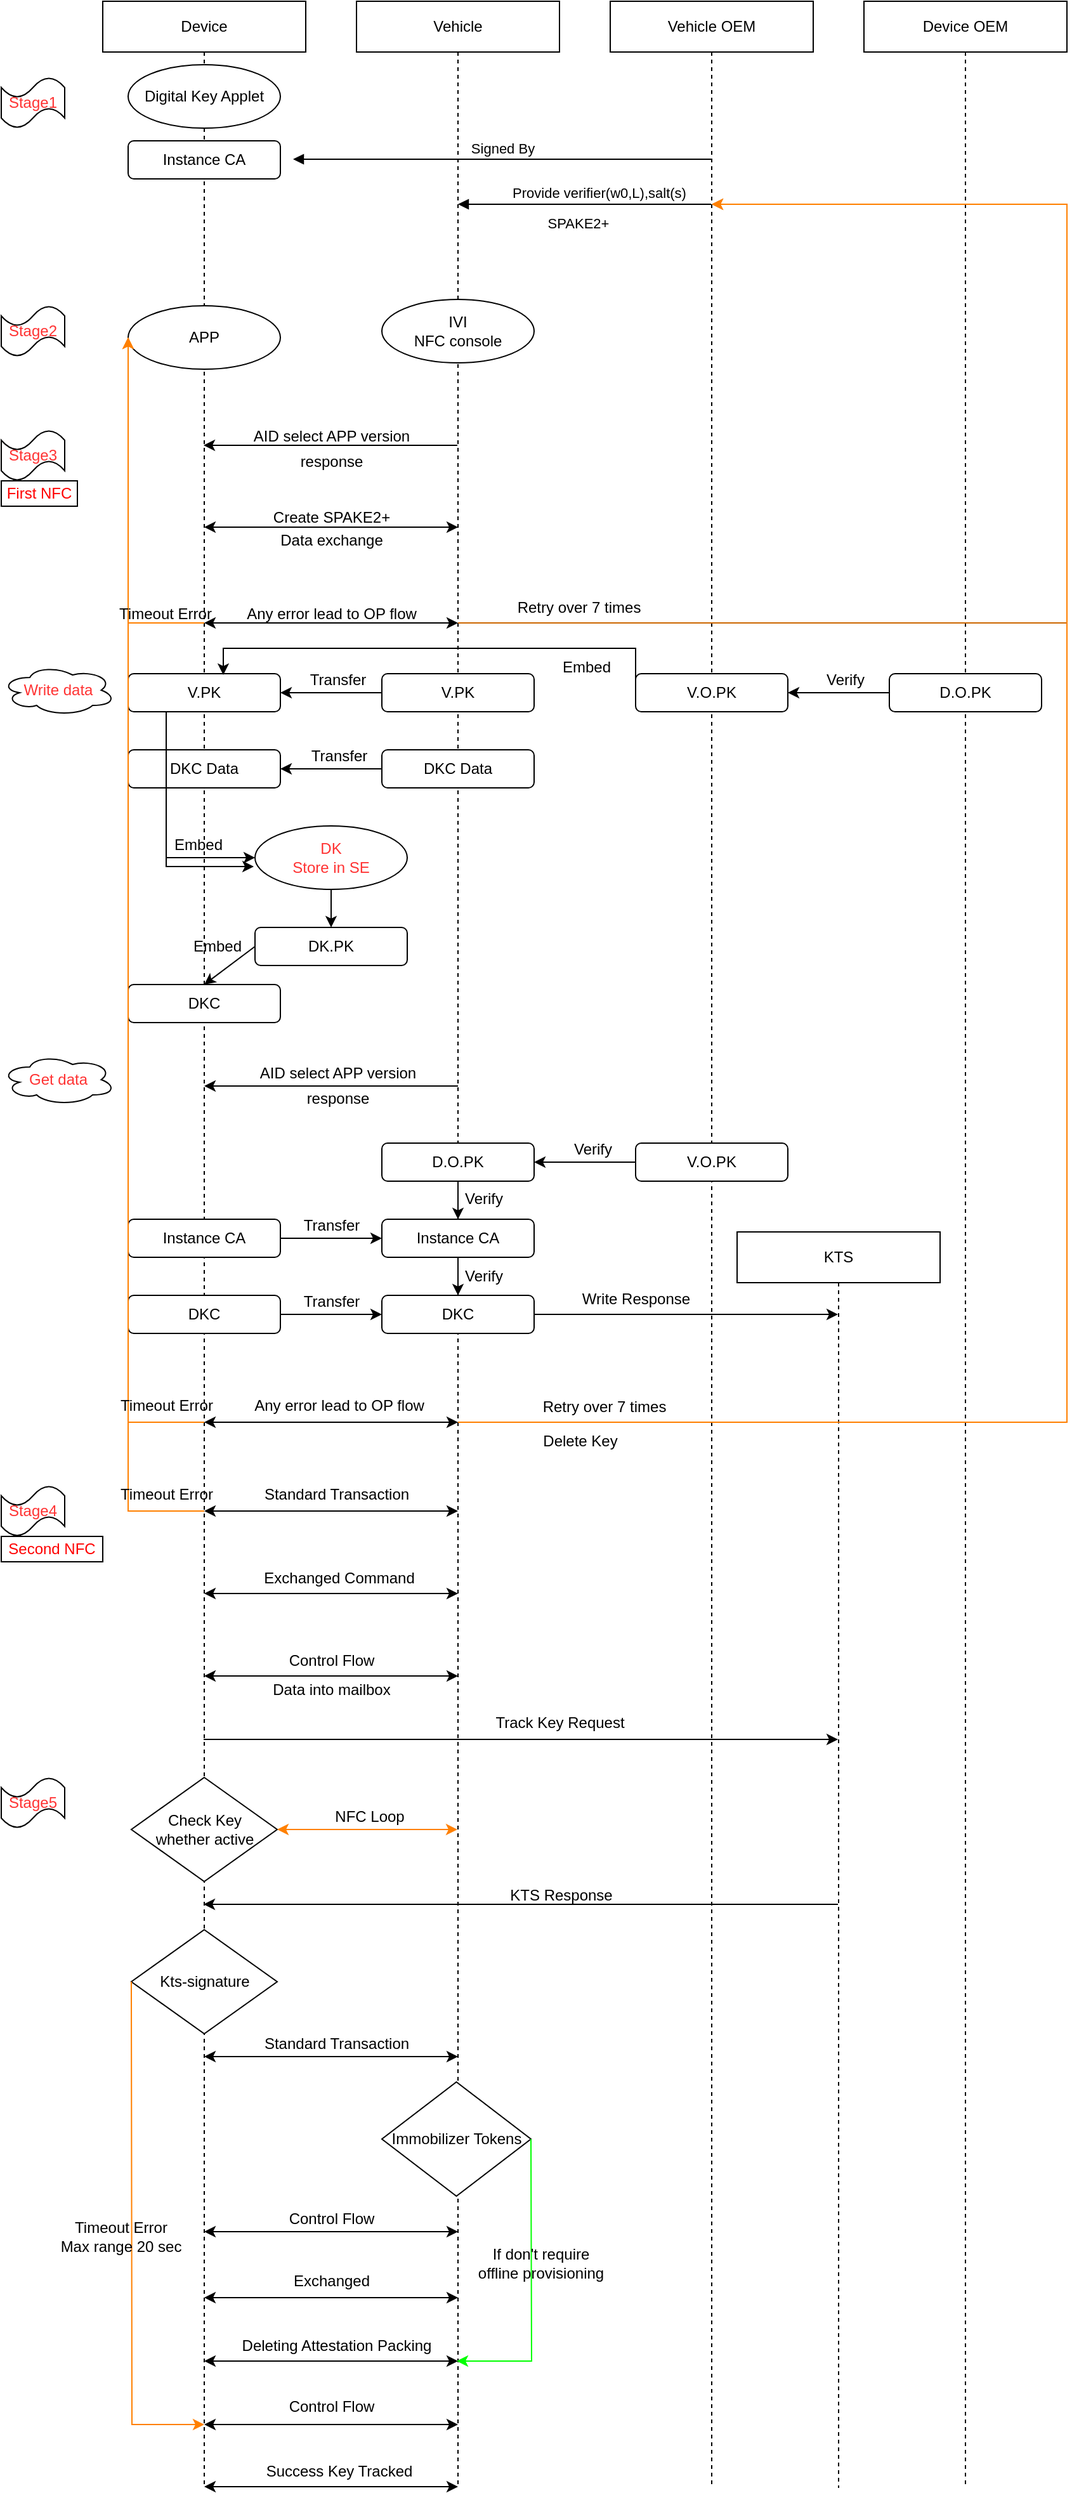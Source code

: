 <mxfile version="26.0.6">
  <diagram name="Page-1" id="2YBvvXClWsGukQMizWep">
    <mxGraphModel dx="1426" dy="903" grid="1" gridSize="10" guides="1" tooltips="1" connect="1" arrows="1" fold="1" page="1" pageScale="1" pageWidth="850" pageHeight="1100" background="#ffffff" math="0" shadow="0">
      <root>
        <mxCell id="0" />
        <mxCell id="1" parent="0" />
        <mxCell id="aM9ryv3xv72pqoxQDRHE-1" value="Device" style="shape=umlLifeline;perimeter=lifelinePerimeter;whiteSpace=wrap;html=1;container=0;dropTarget=0;collapsible=0;recursiveResize=0;outlineConnect=0;portConstraint=eastwest;newEdgeStyle={&quot;edgeStyle&quot;:&quot;elbowEdgeStyle&quot;,&quot;elbow&quot;:&quot;vertical&quot;,&quot;curved&quot;:0,&quot;rounded&quot;:0};" parent="1" vertex="1">
          <mxGeometry x="80" y="40" width="160" height="1960" as="geometry" />
        </mxCell>
        <mxCell id="aM9ryv3xv72pqoxQDRHE-5" value="Vehicle" style="shape=umlLifeline;perimeter=lifelinePerimeter;whiteSpace=wrap;html=1;container=0;dropTarget=0;collapsible=0;recursiveResize=0;outlineConnect=0;portConstraint=eastwest;newEdgeStyle={&quot;edgeStyle&quot;:&quot;elbowEdgeStyle&quot;,&quot;elbow&quot;:&quot;vertical&quot;,&quot;curved&quot;:0,&quot;rounded&quot;:0};" parent="1" vertex="1">
          <mxGeometry x="280" y="40" width="160" height="1960" as="geometry" />
        </mxCell>
        <mxCell id="aM9ryv3xv72pqoxQDRHE-9" value="Signed By" style="html=1;verticalAlign=bottom;endArrow=block;edgeStyle=elbowEdgeStyle;elbow=horizontal;curved=0;rounded=0;" parent="1" edge="1">
          <mxGeometry relative="1" as="geometry">
            <mxPoint x="559.5" y="164.5" as="sourcePoint" />
            <Array as="points">
              <mxPoint x="270" y="164.5" />
            </Array>
            <mxPoint x="230" y="164.5" as="targetPoint" />
          </mxGeometry>
        </mxCell>
        <mxCell id="aODJdHS8t_MNUbrkNVu9-1" value="Vehicle OEM" style="shape=umlLifeline;perimeter=lifelinePerimeter;whiteSpace=wrap;html=1;container=0;dropTarget=0;collapsible=0;recursiveResize=0;outlineConnect=0;portConstraint=eastwest;newEdgeStyle={&quot;edgeStyle&quot;:&quot;elbowEdgeStyle&quot;,&quot;elbow&quot;:&quot;vertical&quot;,&quot;curved&quot;:0,&quot;rounded&quot;:0};" vertex="1" parent="1">
          <mxGeometry x="480" y="40" width="160" height="1960" as="geometry" />
        </mxCell>
        <mxCell id="aODJdHS8t_MNUbrkNVu9-5" value="Device OEM" style="shape=umlLifeline;perimeter=lifelinePerimeter;whiteSpace=wrap;html=1;container=0;dropTarget=0;collapsible=0;recursiveResize=0;outlineConnect=0;portConstraint=eastwest;newEdgeStyle={&quot;edgeStyle&quot;:&quot;elbowEdgeStyle&quot;,&quot;elbow&quot;:&quot;vertical&quot;,&quot;curved&quot;:0,&quot;rounded&quot;:0};" vertex="1" parent="1">
          <mxGeometry x="680" y="40" width="160" height="1960" as="geometry" />
        </mxCell>
        <mxCell id="aODJdHS8t_MNUbrkNVu9-11" value="&lt;font style=&quot;color: rgb(255, 51, 51);&quot;&gt;Stage1&lt;/font&gt;" style="shape=tape;whiteSpace=wrap;html=1;" vertex="1" parent="1">
          <mxGeometry y="100" width="50" height="40" as="geometry" />
        </mxCell>
        <mxCell id="aODJdHS8t_MNUbrkNVu9-12" value="&lt;font style=&quot;color: rgb(255, 51, 51);&quot;&gt;Stage2&lt;/font&gt;" style="shape=tape;whiteSpace=wrap;html=1;" vertex="1" parent="1">
          <mxGeometry y="280" width="50" height="40" as="geometry" />
        </mxCell>
        <mxCell id="aODJdHS8t_MNUbrkNVu9-13" value="&lt;font style=&quot;color: rgb(255, 51, 51);&quot;&gt;Stage3&lt;/font&gt;" style="shape=tape;whiteSpace=wrap;html=1;" vertex="1" parent="1">
          <mxGeometry y="378" width="50" height="40" as="geometry" />
        </mxCell>
        <mxCell id="aODJdHS8t_MNUbrkNVu9-14" value="&lt;font style=&quot;color: rgb(255, 51, 51);&quot;&gt;Stage4&lt;/font&gt;" style="shape=tape;whiteSpace=wrap;html=1;" vertex="1" parent="1">
          <mxGeometry y="1210" width="50" height="40" as="geometry" />
        </mxCell>
        <mxCell id="aODJdHS8t_MNUbrkNVu9-15" value="&lt;font style=&quot;color: rgb(255, 51, 51);&quot;&gt;Stage5&lt;/font&gt;" style="shape=tape;whiteSpace=wrap;html=1;" vertex="1" parent="1">
          <mxGeometry y="1440" width="50" height="40" as="geometry" />
        </mxCell>
        <mxCell id="aODJdHS8t_MNUbrkNVu9-16" value="Digital Key Applet" style="ellipse;whiteSpace=wrap;html=1;" vertex="1" parent="1">
          <mxGeometry x="100" y="90" width="120" height="50" as="geometry" />
        </mxCell>
        <mxCell id="aODJdHS8t_MNUbrkNVu9-17" value="Instance CA" style="rounded=1;whiteSpace=wrap;html=1;" vertex="1" parent="1">
          <mxGeometry x="100" y="150" width="120" height="30" as="geometry" />
        </mxCell>
        <mxCell id="aODJdHS8t_MNUbrkNVu9-18" value="Provide verifier(w0,L),salt(s)" style="html=1;verticalAlign=bottom;endArrow=block;edgeStyle=elbowEdgeStyle;elbow=horizontal;curved=0;rounded=0;" edge="1" parent="1" target="aM9ryv3xv72pqoxQDRHE-5">
          <mxGeometry x="-0.105" relative="1" as="geometry">
            <mxPoint x="559.5" y="200" as="sourcePoint" />
            <Array as="points">
              <mxPoint x="410" y="200" />
            </Array>
            <mxPoint x="380" y="200" as="targetPoint" />
            <mxPoint x="1" as="offset" />
          </mxGeometry>
        </mxCell>
        <mxCell id="aODJdHS8t_MNUbrkNVu9-19" value="&lt;font style=&quot;font-size: 11px;&quot;&gt;SPAKE2+&lt;/font&gt;" style="text;strokeColor=none;align=center;fillColor=none;html=1;verticalAlign=middle;whiteSpace=wrap;rounded=0;" vertex="1" parent="1">
          <mxGeometry x="425" y="200" width="60" height="30" as="geometry" />
        </mxCell>
        <mxCell id="aODJdHS8t_MNUbrkNVu9-21" value="IVI&lt;div&gt;NFC console&lt;/div&gt;" style="ellipse;whiteSpace=wrap;html=1;" vertex="1" parent="1">
          <mxGeometry x="300" y="275" width="120" height="50" as="geometry" />
        </mxCell>
        <mxCell id="aODJdHS8t_MNUbrkNVu9-22" value="APP" style="ellipse;whiteSpace=wrap;html=1;" vertex="1" parent="1">
          <mxGeometry x="100" y="280" width="120" height="50" as="geometry" />
        </mxCell>
        <mxCell id="aODJdHS8t_MNUbrkNVu9-23" value="" style="endArrow=classic;html=1;rounded=0;" edge="1" parent="1">
          <mxGeometry width="50" height="50" relative="1" as="geometry">
            <mxPoint x="359.5" y="390" as="sourcePoint" />
            <mxPoint x="159.5" y="390" as="targetPoint" />
          </mxGeometry>
        </mxCell>
        <mxCell id="aODJdHS8t_MNUbrkNVu9-27" value="AID select APP version" style="text;html=1;align=center;verticalAlign=middle;resizable=0;points=[];autosize=1;strokeColor=none;fillColor=none;" vertex="1" parent="1">
          <mxGeometry x="185" y="368" width="150" height="30" as="geometry" />
        </mxCell>
        <mxCell id="aODJdHS8t_MNUbrkNVu9-28" value="response" style="text;html=1;align=center;verticalAlign=middle;resizable=0;points=[];autosize=1;strokeColor=none;fillColor=none;" vertex="1" parent="1">
          <mxGeometry x="225" y="388" width="70" height="30" as="geometry" />
        </mxCell>
        <mxCell id="aODJdHS8t_MNUbrkNVu9-29" value="" style="endArrow=classic;startArrow=classic;html=1;rounded=0;" edge="1" parent="1">
          <mxGeometry width="50" height="50" relative="1" as="geometry">
            <mxPoint x="160" y="454.5" as="sourcePoint" />
            <mxPoint x="360" y="454.5" as="targetPoint" />
          </mxGeometry>
        </mxCell>
        <mxCell id="aODJdHS8t_MNUbrkNVu9-30" value="Create SPAKE2+" style="text;html=1;align=center;verticalAlign=middle;resizable=0;points=[];autosize=1;strokeColor=none;fillColor=none;" vertex="1" parent="1">
          <mxGeometry x="200" y="432" width="120" height="30" as="geometry" />
        </mxCell>
        <mxCell id="aODJdHS8t_MNUbrkNVu9-31" value="Data exchange" style="text;html=1;align=center;verticalAlign=middle;resizable=0;points=[];autosize=1;strokeColor=none;fillColor=none;" vertex="1" parent="1">
          <mxGeometry x="210" y="450" width="100" height="30" as="geometry" />
        </mxCell>
        <mxCell id="aODJdHS8t_MNUbrkNVu9-32" value="" style="endArrow=classic;startArrow=classic;html=1;rounded=0;" edge="1" parent="1">
          <mxGeometry width="50" height="50" relative="1" as="geometry">
            <mxPoint x="160" y="530" as="sourcePoint" />
            <mxPoint x="360" y="530" as="targetPoint" />
          </mxGeometry>
        </mxCell>
        <mxCell id="aODJdHS8t_MNUbrkNVu9-33" value="Any error lead to OP flow" style="text;html=1;align=center;verticalAlign=middle;resizable=0;points=[];autosize=1;strokeColor=none;fillColor=none;" vertex="1" parent="1">
          <mxGeometry x="180" y="508" width="160" height="30" as="geometry" />
        </mxCell>
        <mxCell id="aODJdHS8t_MNUbrkNVu9-34" value="D.O.PK" style="rounded=1;whiteSpace=wrap;html=1;" vertex="1" parent="1">
          <mxGeometry x="700" y="570" width="120" height="30" as="geometry" />
        </mxCell>
        <mxCell id="aODJdHS8t_MNUbrkNVu9-35" value="V.O.PK" style="rounded=1;whiteSpace=wrap;html=1;" vertex="1" parent="1">
          <mxGeometry x="500" y="570" width="120" height="30" as="geometry" />
        </mxCell>
        <mxCell id="aODJdHS8t_MNUbrkNVu9-36" value="" style="endArrow=classic;html=1;rounded=0;exitX=0;exitY=0.5;exitDx=0;exitDy=0;entryX=1;entryY=0.5;entryDx=0;entryDy=0;" edge="1" parent="1" source="aODJdHS8t_MNUbrkNVu9-34" target="aODJdHS8t_MNUbrkNVu9-35">
          <mxGeometry width="50" height="50" relative="1" as="geometry">
            <mxPoint x="400" y="540" as="sourcePoint" />
            <mxPoint x="450" y="490" as="targetPoint" />
          </mxGeometry>
        </mxCell>
        <mxCell id="aODJdHS8t_MNUbrkNVu9-37" value="Verify" style="text;html=1;align=center;verticalAlign=middle;resizable=0;points=[];autosize=1;strokeColor=none;fillColor=none;" vertex="1" parent="1">
          <mxGeometry x="640" y="560" width="50" height="30" as="geometry" />
        </mxCell>
        <mxCell id="aODJdHS8t_MNUbrkNVu9-38" value="&lt;font style=&quot;color: rgb(255, 51, 51);&quot;&gt;Write data&lt;/font&gt;" style="ellipse;shape=cloud;whiteSpace=wrap;html=1;" vertex="1" parent="1">
          <mxGeometry y="563" width="90" height="40" as="geometry" />
        </mxCell>
        <mxCell id="aODJdHS8t_MNUbrkNVu9-39" value="V.PK" style="rounded=1;whiteSpace=wrap;html=1;" vertex="1" parent="1">
          <mxGeometry x="300" y="570" width="120" height="30" as="geometry" />
        </mxCell>
        <mxCell id="aODJdHS8t_MNUbrkNVu9-40" value="V.PK" style="rounded=1;whiteSpace=wrap;html=1;" vertex="1" parent="1">
          <mxGeometry x="100" y="570" width="120" height="30" as="geometry" />
        </mxCell>
        <mxCell id="aODJdHS8t_MNUbrkNVu9-41" value="" style="endArrow=classic;html=1;rounded=0;exitX=0;exitY=0.5;exitDx=0;exitDy=0;entryX=1;entryY=0.5;entryDx=0;entryDy=0;" edge="1" parent="1" source="aODJdHS8t_MNUbrkNVu9-39" target="aODJdHS8t_MNUbrkNVu9-40">
          <mxGeometry width="50" height="50" relative="1" as="geometry">
            <mxPoint x="400" y="440" as="sourcePoint" />
            <mxPoint x="450" y="390" as="targetPoint" />
          </mxGeometry>
        </mxCell>
        <mxCell id="aODJdHS8t_MNUbrkNVu9-42" value="Transfer" style="text;html=1;align=center;verticalAlign=middle;resizable=0;points=[];autosize=1;strokeColor=none;fillColor=none;" vertex="1" parent="1">
          <mxGeometry x="230" y="560" width="70" height="30" as="geometry" />
        </mxCell>
        <mxCell id="aODJdHS8t_MNUbrkNVu9-43" value="DKC Data" style="rounded=1;whiteSpace=wrap;html=1;" vertex="1" parent="1">
          <mxGeometry x="300" y="630" width="120" height="30" as="geometry" />
        </mxCell>
        <mxCell id="aODJdHS8t_MNUbrkNVu9-44" value="DKC Data" style="rounded=1;whiteSpace=wrap;html=1;" vertex="1" parent="1">
          <mxGeometry x="100" y="630" width="120" height="30" as="geometry" />
        </mxCell>
        <mxCell id="aODJdHS8t_MNUbrkNVu9-46" value="" style="endArrow=classic;html=1;rounded=0;exitX=0;exitY=0.5;exitDx=0;exitDy=0;entryX=1;entryY=0.5;entryDx=0;entryDy=0;" edge="1" parent="1" source="aODJdHS8t_MNUbrkNVu9-43" target="aODJdHS8t_MNUbrkNVu9-44">
          <mxGeometry width="50" height="50" relative="1" as="geometry">
            <mxPoint x="400" y="440" as="sourcePoint" />
            <mxPoint x="450" y="390" as="targetPoint" />
          </mxGeometry>
        </mxCell>
        <mxCell id="aODJdHS8t_MNUbrkNVu9-47" value="Transfer" style="text;html=1;align=center;verticalAlign=middle;resizable=0;points=[];autosize=1;strokeColor=none;fillColor=none;" vertex="1" parent="1">
          <mxGeometry x="231" y="620" width="70" height="30" as="geometry" />
        </mxCell>
        <mxCell id="aODJdHS8t_MNUbrkNVu9-48" value="&lt;font style=&quot;color: rgb(255, 51, 51);&quot;&gt;DK&lt;/font&gt;&lt;div&gt;&lt;font color=&quot;#ff3333&quot;&gt;Store in SE&lt;/font&gt;&lt;/div&gt;" style="ellipse;whiteSpace=wrap;html=1;" vertex="1" parent="1">
          <mxGeometry x="200" y="690" width="120" height="50" as="geometry" />
        </mxCell>
        <mxCell id="aODJdHS8t_MNUbrkNVu9-49" value="" style="endArrow=classic;html=1;rounded=0;entryX=0.625;entryY=0.033;entryDx=0;entryDy=0;exitX=0;exitY=0.5;exitDx=0;exitDy=0;entryPerimeter=0;" edge="1" parent="1" source="aODJdHS8t_MNUbrkNVu9-35" target="aODJdHS8t_MNUbrkNVu9-40">
          <mxGeometry width="50" height="50" relative="1" as="geometry">
            <mxPoint x="400" y="540" as="sourcePoint" />
            <mxPoint x="450" y="490" as="targetPoint" />
            <Array as="points">
              <mxPoint x="500" y="550" />
              <mxPoint x="175" y="550" />
            </Array>
          </mxGeometry>
        </mxCell>
        <mxCell id="aODJdHS8t_MNUbrkNVu9-50" value="Embed" style="text;html=1;align=center;verticalAlign=middle;resizable=0;points=[];autosize=1;strokeColor=none;fillColor=none;" vertex="1" parent="1">
          <mxGeometry x="431" y="550" width="60" height="30" as="geometry" />
        </mxCell>
        <mxCell id="aODJdHS8t_MNUbrkNVu9-51" value="" style="endArrow=classic;html=1;rounded=0;exitX=0.25;exitY=1;exitDx=0;exitDy=0;entryX=0;entryY=0.5;entryDx=0;entryDy=0;" edge="1" parent="1" source="aODJdHS8t_MNUbrkNVu9-40" target="aODJdHS8t_MNUbrkNVu9-48">
          <mxGeometry width="50" height="50" relative="1" as="geometry">
            <mxPoint x="400" y="540" as="sourcePoint" />
            <mxPoint x="450" y="490" as="targetPoint" />
            <Array as="points">
              <mxPoint x="130" y="715" />
            </Array>
          </mxGeometry>
        </mxCell>
        <mxCell id="aODJdHS8t_MNUbrkNVu9-52" value="" style="endArrow=classic;html=1;rounded=0;exitX=0.25;exitY=1;exitDx=0;exitDy=0;entryX=-0.008;entryY=0.64;entryDx=0;entryDy=0;entryPerimeter=0;" edge="1" parent="1" source="aODJdHS8t_MNUbrkNVu9-44" target="aODJdHS8t_MNUbrkNVu9-48">
          <mxGeometry width="50" height="50" relative="1" as="geometry">
            <mxPoint x="400" y="540" as="sourcePoint" />
            <mxPoint x="450" y="490" as="targetPoint" />
            <Array as="points">
              <mxPoint x="130" y="722" />
            </Array>
          </mxGeometry>
        </mxCell>
        <mxCell id="aODJdHS8t_MNUbrkNVu9-53" value="Embed" style="text;html=1;align=center;verticalAlign=middle;resizable=0;points=[];autosize=1;strokeColor=none;fillColor=none;" vertex="1" parent="1">
          <mxGeometry x="125" y="690" width="60" height="30" as="geometry" />
        </mxCell>
        <mxCell id="aODJdHS8t_MNUbrkNVu9-54" value="DK.PK" style="rounded=1;whiteSpace=wrap;html=1;" vertex="1" parent="1">
          <mxGeometry x="200" y="770" width="120" height="30" as="geometry" />
        </mxCell>
        <mxCell id="aODJdHS8t_MNUbrkNVu9-55" value="DKC" style="rounded=1;whiteSpace=wrap;html=1;" vertex="1" parent="1">
          <mxGeometry x="100" y="815" width="120" height="30" as="geometry" />
        </mxCell>
        <mxCell id="aODJdHS8t_MNUbrkNVu9-58" value="" style="endArrow=classic;html=1;rounded=0;exitX=0;exitY=0.5;exitDx=0;exitDy=0;entryX=0.5;entryY=0;entryDx=0;entryDy=0;" edge="1" parent="1" source="aODJdHS8t_MNUbrkNVu9-54" target="aODJdHS8t_MNUbrkNVu9-55">
          <mxGeometry width="50" height="50" relative="1" as="geometry">
            <mxPoint x="400" y="540" as="sourcePoint" />
            <mxPoint x="450" y="490" as="targetPoint" />
          </mxGeometry>
        </mxCell>
        <mxCell id="aODJdHS8t_MNUbrkNVu9-59" value="Embed" style="text;html=1;align=center;verticalAlign=middle;resizable=0;points=[];autosize=1;strokeColor=none;fillColor=none;" vertex="1" parent="1">
          <mxGeometry x="140" y="770" width="60" height="30" as="geometry" />
        </mxCell>
        <mxCell id="aODJdHS8t_MNUbrkNVu9-60" value="" style="endArrow=classic;html=1;rounded=0;exitX=0.5;exitY=1;exitDx=0;exitDy=0;entryX=0.5;entryY=0;entryDx=0;entryDy=0;" edge="1" parent="1" source="aODJdHS8t_MNUbrkNVu9-48" target="aODJdHS8t_MNUbrkNVu9-54">
          <mxGeometry width="50" height="50" relative="1" as="geometry">
            <mxPoint x="400" y="540" as="sourcePoint" />
            <mxPoint x="450" y="490" as="targetPoint" />
          </mxGeometry>
        </mxCell>
        <mxCell id="aODJdHS8t_MNUbrkNVu9-61" value="&lt;font style=&quot;color: rgb(255, 51, 51);&quot;&gt;Get data&lt;/font&gt;" style="ellipse;shape=cloud;whiteSpace=wrap;html=1;" vertex="1" parent="1">
          <mxGeometry y="870" width="90" height="40" as="geometry" />
        </mxCell>
        <mxCell id="aODJdHS8t_MNUbrkNVu9-62" value="AID select APP version" style="text;html=1;align=center;verticalAlign=middle;resizable=0;points=[];autosize=1;strokeColor=none;fillColor=none;" vertex="1" parent="1">
          <mxGeometry x="190" y="870" width="150" height="30" as="geometry" />
        </mxCell>
        <mxCell id="aODJdHS8t_MNUbrkNVu9-63" value="response" style="text;html=1;align=center;verticalAlign=middle;resizable=0;points=[];autosize=1;strokeColor=none;fillColor=none;" vertex="1" parent="1">
          <mxGeometry x="230" y="890" width="70" height="30" as="geometry" />
        </mxCell>
        <mxCell id="aODJdHS8t_MNUbrkNVu9-64" value="" style="endArrow=classic;html=1;rounded=0;" edge="1" parent="1">
          <mxGeometry width="50" height="50" relative="1" as="geometry">
            <mxPoint x="360" y="895" as="sourcePoint" />
            <mxPoint x="160" y="895" as="targetPoint" />
          </mxGeometry>
        </mxCell>
        <mxCell id="aODJdHS8t_MNUbrkNVu9-65" value="V.O.PK" style="rounded=1;whiteSpace=wrap;html=1;" vertex="1" parent="1">
          <mxGeometry x="500" y="940" width="120" height="30" as="geometry" />
        </mxCell>
        <mxCell id="aODJdHS8t_MNUbrkNVu9-66" value="Instance CA" style="rounded=1;whiteSpace=wrap;html=1;" vertex="1" parent="1">
          <mxGeometry x="100" y="1000" width="120" height="30" as="geometry" />
        </mxCell>
        <mxCell id="aODJdHS8t_MNUbrkNVu9-67" value="Instance CA" style="rounded=1;whiteSpace=wrap;html=1;" vertex="1" parent="1">
          <mxGeometry x="300" y="1000" width="120" height="30" as="geometry" />
        </mxCell>
        <mxCell id="aODJdHS8t_MNUbrkNVu9-68" value="DKC" style="rounded=1;whiteSpace=wrap;html=1;" vertex="1" parent="1">
          <mxGeometry x="100" y="1060" width="120" height="30" as="geometry" />
        </mxCell>
        <mxCell id="aODJdHS8t_MNUbrkNVu9-69" value="DKC" style="rounded=1;whiteSpace=wrap;html=1;" vertex="1" parent="1">
          <mxGeometry x="300" y="1060" width="120" height="30" as="geometry" />
        </mxCell>
        <mxCell id="aODJdHS8t_MNUbrkNVu9-70" value="" style="endArrow=classic;html=1;rounded=0;exitX=1;exitY=0.5;exitDx=0;exitDy=0;entryX=0;entryY=0.5;entryDx=0;entryDy=0;" edge="1" parent="1" source="aODJdHS8t_MNUbrkNVu9-66" target="aODJdHS8t_MNUbrkNVu9-67">
          <mxGeometry width="50" height="50" relative="1" as="geometry">
            <mxPoint x="400" y="760" as="sourcePoint" />
            <mxPoint x="450" y="710" as="targetPoint" />
          </mxGeometry>
        </mxCell>
        <mxCell id="aODJdHS8t_MNUbrkNVu9-71" value="Transfer" style="text;html=1;align=center;verticalAlign=middle;resizable=0;points=[];autosize=1;strokeColor=none;fillColor=none;" vertex="1" parent="1">
          <mxGeometry x="225" y="990" width="70" height="30" as="geometry" />
        </mxCell>
        <mxCell id="aODJdHS8t_MNUbrkNVu9-72" value="" style="endArrow=classic;html=1;rounded=0;exitX=1;exitY=0.5;exitDx=0;exitDy=0;entryX=0;entryY=0.5;entryDx=0;entryDy=0;" edge="1" parent="1" source="aODJdHS8t_MNUbrkNVu9-68" target="aODJdHS8t_MNUbrkNVu9-69">
          <mxGeometry width="50" height="50" relative="1" as="geometry">
            <mxPoint x="400" y="760" as="sourcePoint" />
            <mxPoint x="450" y="710" as="targetPoint" />
          </mxGeometry>
        </mxCell>
        <mxCell id="aODJdHS8t_MNUbrkNVu9-73" value="Transfer" style="text;html=1;align=center;verticalAlign=middle;resizable=0;points=[];autosize=1;strokeColor=none;fillColor=none;" vertex="1" parent="1">
          <mxGeometry x="225" y="1050" width="70" height="30" as="geometry" />
        </mxCell>
        <mxCell id="aODJdHS8t_MNUbrkNVu9-74" value="D.O.PK" style="rounded=1;whiteSpace=wrap;html=1;" vertex="1" parent="1">
          <mxGeometry x="300" y="940" width="120" height="30" as="geometry" />
        </mxCell>
        <mxCell id="aODJdHS8t_MNUbrkNVu9-75" value="" style="endArrow=classic;html=1;rounded=0;exitX=0;exitY=0.5;exitDx=0;exitDy=0;entryX=1;entryY=0.5;entryDx=0;entryDy=0;" edge="1" parent="1" source="aODJdHS8t_MNUbrkNVu9-65" target="aODJdHS8t_MNUbrkNVu9-74">
          <mxGeometry width="50" height="50" relative="1" as="geometry">
            <mxPoint x="400" y="760" as="sourcePoint" />
            <mxPoint x="450" y="710" as="targetPoint" />
          </mxGeometry>
        </mxCell>
        <mxCell id="aODJdHS8t_MNUbrkNVu9-76" value="" style="endArrow=classic;html=1;rounded=0;exitX=0.5;exitY=1;exitDx=0;exitDy=0;entryX=0.5;entryY=0;entryDx=0;entryDy=0;" edge="1" parent="1" source="aODJdHS8t_MNUbrkNVu9-74" target="aODJdHS8t_MNUbrkNVu9-67">
          <mxGeometry width="50" height="50" relative="1" as="geometry">
            <mxPoint x="400" y="760" as="sourcePoint" />
            <mxPoint x="450" y="710" as="targetPoint" />
          </mxGeometry>
        </mxCell>
        <mxCell id="aODJdHS8t_MNUbrkNVu9-77" value="Verify" style="text;html=1;align=center;verticalAlign=middle;resizable=0;points=[];autosize=1;strokeColor=none;fillColor=none;" vertex="1" parent="1">
          <mxGeometry x="441" y="930" width="50" height="30" as="geometry" />
        </mxCell>
        <mxCell id="aODJdHS8t_MNUbrkNVu9-78" value="" style="endArrow=classic;html=1;rounded=0;exitX=0.5;exitY=1;exitDx=0;exitDy=0;entryX=0.5;entryY=0;entryDx=0;entryDy=0;" edge="1" parent="1" source="aODJdHS8t_MNUbrkNVu9-67" target="aODJdHS8t_MNUbrkNVu9-69">
          <mxGeometry width="50" height="50" relative="1" as="geometry">
            <mxPoint x="400" y="760" as="sourcePoint" />
            <mxPoint x="450" y="710" as="targetPoint" />
          </mxGeometry>
        </mxCell>
        <mxCell id="aODJdHS8t_MNUbrkNVu9-79" value="Verify" style="text;html=1;align=center;verticalAlign=middle;resizable=0;points=[];autosize=1;strokeColor=none;fillColor=none;" vertex="1" parent="1">
          <mxGeometry x="355" y="969" width="50" height="30" as="geometry" />
        </mxCell>
        <mxCell id="aODJdHS8t_MNUbrkNVu9-80" value="Verify" style="text;html=1;align=center;verticalAlign=middle;resizable=0;points=[];autosize=1;strokeColor=none;fillColor=none;" vertex="1" parent="1">
          <mxGeometry x="355" y="1030" width="50" height="30" as="geometry" />
        </mxCell>
        <mxCell id="aODJdHS8t_MNUbrkNVu9-82" value="" style="endArrow=classic;html=1;rounded=0;exitX=1;exitY=0.5;exitDx=0;exitDy=0;" edge="1" parent="1" source="aODJdHS8t_MNUbrkNVu9-69" target="aODJdHS8t_MNUbrkNVu9-88">
          <mxGeometry width="50" height="50" relative="1" as="geometry">
            <mxPoint x="400" y="760" as="sourcePoint" />
            <mxPoint x="580" y="1075" as="targetPoint" />
          </mxGeometry>
        </mxCell>
        <mxCell id="aODJdHS8t_MNUbrkNVu9-83" value="Write Response" style="text;html=1;align=center;verticalAlign=middle;resizable=0;points=[];autosize=1;strokeColor=none;fillColor=none;" vertex="1" parent="1">
          <mxGeometry x="445" y="1048" width="110" height="30" as="geometry" />
        </mxCell>
        <mxCell id="aODJdHS8t_MNUbrkNVu9-84" value="" style="endArrow=classic;startArrow=classic;html=1;rounded=0;" edge="1" parent="1">
          <mxGeometry width="50" height="50" relative="1" as="geometry">
            <mxPoint x="160" y="1160" as="sourcePoint" />
            <mxPoint x="360" y="1160" as="targetPoint" />
          </mxGeometry>
        </mxCell>
        <mxCell id="aODJdHS8t_MNUbrkNVu9-85" value="Any error lead to OP flow" style="text;html=1;align=center;verticalAlign=middle;resizable=0;points=[];autosize=1;strokeColor=none;fillColor=none;" vertex="1" parent="1">
          <mxGeometry x="186" y="1132" width="160" height="30" as="geometry" />
        </mxCell>
        <mxCell id="aODJdHS8t_MNUbrkNVu9-88" value="KTS" style="shape=umlLifeline;perimeter=lifelinePerimeter;whiteSpace=wrap;html=1;container=0;dropTarget=0;collapsible=0;recursiveResize=0;outlineConnect=0;portConstraint=eastwest;newEdgeStyle={&quot;edgeStyle&quot;:&quot;elbowEdgeStyle&quot;,&quot;elbow&quot;:&quot;vertical&quot;,&quot;curved&quot;:0,&quot;rounded&quot;:0};" vertex="1" parent="1">
          <mxGeometry x="580" y="1010" width="160" height="990" as="geometry" />
        </mxCell>
        <mxCell id="aODJdHS8t_MNUbrkNVu9-89" value="" style="endArrow=classic;startArrow=classic;html=1;rounded=0;" edge="1" parent="1">
          <mxGeometry width="50" height="50" relative="1" as="geometry">
            <mxPoint x="160" y="1230" as="sourcePoint" />
            <mxPoint x="360" y="1230" as="targetPoint" />
          </mxGeometry>
        </mxCell>
        <mxCell id="aODJdHS8t_MNUbrkNVu9-90" value="Standard Transaction" style="text;html=1;align=center;verticalAlign=middle;resizable=0;points=[];autosize=1;strokeColor=none;fillColor=none;" vertex="1" parent="1">
          <mxGeometry x="194" y="1202" width="140" height="30" as="geometry" />
        </mxCell>
        <mxCell id="aODJdHS8t_MNUbrkNVu9-91" value="" style="endArrow=classic;startArrow=classic;html=1;rounded=0;" edge="1" parent="1">
          <mxGeometry width="50" height="50" relative="1" as="geometry">
            <mxPoint x="160" y="1295" as="sourcePoint" />
            <mxPoint x="360" y="1295" as="targetPoint" />
          </mxGeometry>
        </mxCell>
        <mxCell id="aODJdHS8t_MNUbrkNVu9-92" value="Exchanged Command" style="text;html=1;align=center;verticalAlign=middle;resizable=0;points=[];autosize=1;strokeColor=none;fillColor=none;" vertex="1" parent="1">
          <mxGeometry x="196" y="1268" width="140" height="30" as="geometry" />
        </mxCell>
        <mxCell id="aODJdHS8t_MNUbrkNVu9-93" value="" style="endArrow=classic;startArrow=classic;html=1;rounded=0;" edge="1" parent="1">
          <mxGeometry width="50" height="50" relative="1" as="geometry">
            <mxPoint x="160" y="1360" as="sourcePoint" />
            <mxPoint x="360" y="1360" as="targetPoint" />
          </mxGeometry>
        </mxCell>
        <mxCell id="aODJdHS8t_MNUbrkNVu9-94" value="Control Flow" style="text;html=1;align=center;verticalAlign=middle;resizable=0;points=[];autosize=1;strokeColor=none;fillColor=none;" vertex="1" parent="1">
          <mxGeometry x="215" y="1333" width="90" height="30" as="geometry" />
        </mxCell>
        <mxCell id="aODJdHS8t_MNUbrkNVu9-95" value="" style="endArrow=classic;html=1;rounded=0;" edge="1" parent="1">
          <mxGeometry width="50" height="50" relative="1" as="geometry">
            <mxPoint x="159.5" y="1410" as="sourcePoint" />
            <mxPoint x="659.5" y="1410" as="targetPoint" />
          </mxGeometry>
        </mxCell>
        <mxCell id="aODJdHS8t_MNUbrkNVu9-96" value="Track Key Request" style="text;html=1;align=center;verticalAlign=middle;resizable=0;points=[];autosize=1;strokeColor=none;fillColor=none;" vertex="1" parent="1">
          <mxGeometry x="375" y="1382" width="130" height="30" as="geometry" />
        </mxCell>
        <mxCell id="aODJdHS8t_MNUbrkNVu9-97" value="Data into mailbox" style="text;html=1;align=center;verticalAlign=middle;resizable=0;points=[];autosize=1;strokeColor=none;fillColor=none;" vertex="1" parent="1">
          <mxGeometry x="200" y="1356" width="120" height="30" as="geometry" />
        </mxCell>
        <mxCell id="aODJdHS8t_MNUbrkNVu9-99" value="" style="endArrow=classic;html=1;rounded=0;" edge="1" parent="1">
          <mxGeometry width="50" height="50" relative="1" as="geometry">
            <mxPoint x="659.5" y="1540" as="sourcePoint" />
            <mxPoint x="159.5" y="1540" as="targetPoint" />
          </mxGeometry>
        </mxCell>
        <mxCell id="aODJdHS8t_MNUbrkNVu9-100" value="KTS Response" style="text;html=1;align=center;verticalAlign=middle;resizable=0;points=[];autosize=1;strokeColor=none;fillColor=none;" vertex="1" parent="1">
          <mxGeometry x="391" y="1518" width="100" height="30" as="geometry" />
        </mxCell>
        <mxCell id="aODJdHS8t_MNUbrkNVu9-102" value="" style="endArrow=classic;startArrow=classic;html=1;rounded=0;" edge="1" parent="1">
          <mxGeometry width="50" height="50" relative="1" as="geometry">
            <mxPoint x="160" y="1660" as="sourcePoint" />
            <mxPoint x="360" y="1660" as="targetPoint" />
          </mxGeometry>
        </mxCell>
        <mxCell id="aODJdHS8t_MNUbrkNVu9-103" value="Standard Transaction" style="text;html=1;align=center;verticalAlign=middle;resizable=0;points=[];autosize=1;strokeColor=none;fillColor=none;" vertex="1" parent="1">
          <mxGeometry x="194" y="1635" width="140" height="30" as="geometry" />
        </mxCell>
        <mxCell id="aODJdHS8t_MNUbrkNVu9-105" value="Check Key&lt;div&gt;whether active&lt;/div&gt;" style="rhombus;whiteSpace=wrap;html=1;" vertex="1" parent="1">
          <mxGeometry x="102.5" y="1440" width="115" height="82" as="geometry" />
        </mxCell>
        <mxCell id="aODJdHS8t_MNUbrkNVu9-106" value="Kts-signature" style="rhombus;whiteSpace=wrap;html=1;" vertex="1" parent="1">
          <mxGeometry x="102.5" y="1560" width="115" height="82" as="geometry" />
        </mxCell>
        <mxCell id="aODJdHS8t_MNUbrkNVu9-107" value="Immobilizer Tokens" style="rhombus;whiteSpace=wrap;html=1;" vertex="1" parent="1">
          <mxGeometry x="300" y="1680" width="117.5" height="90" as="geometry" />
        </mxCell>
        <mxCell id="aODJdHS8t_MNUbrkNVu9-108" value="" style="endArrow=classic;startArrow=classic;html=1;rounded=0;" edge="1" parent="1">
          <mxGeometry width="50" height="50" relative="1" as="geometry">
            <mxPoint x="160" y="1798" as="sourcePoint" />
            <mxPoint x="360" y="1798" as="targetPoint" />
          </mxGeometry>
        </mxCell>
        <mxCell id="aODJdHS8t_MNUbrkNVu9-109" value="Control Flow" style="text;html=1;align=center;verticalAlign=middle;resizable=0;points=[];autosize=1;strokeColor=none;fillColor=none;" vertex="1" parent="1">
          <mxGeometry x="215" y="1773" width="90" height="30" as="geometry" />
        </mxCell>
        <mxCell id="aODJdHS8t_MNUbrkNVu9-110" value="" style="endArrow=classic;startArrow=classic;html=1;rounded=0;" edge="1" parent="1">
          <mxGeometry width="50" height="50" relative="1" as="geometry">
            <mxPoint x="160" y="1850" as="sourcePoint" />
            <mxPoint x="360" y="1850" as="targetPoint" />
          </mxGeometry>
        </mxCell>
        <mxCell id="aODJdHS8t_MNUbrkNVu9-111" value="Exchanged" style="text;html=1;align=center;verticalAlign=middle;resizable=0;points=[];autosize=1;strokeColor=none;fillColor=none;" vertex="1" parent="1">
          <mxGeometry x="220" y="1822" width="80" height="30" as="geometry" />
        </mxCell>
        <mxCell id="aODJdHS8t_MNUbrkNVu9-112" value="" style="endArrow=classic;startArrow=classic;html=1;rounded=0;" edge="1" parent="1">
          <mxGeometry width="50" height="50" relative="1" as="geometry">
            <mxPoint x="160" y="1900" as="sourcePoint" />
            <mxPoint x="360" y="1900" as="targetPoint" />
          </mxGeometry>
        </mxCell>
        <mxCell id="aODJdHS8t_MNUbrkNVu9-113" value="Deleting Attestation Packing" style="text;html=1;align=center;verticalAlign=middle;resizable=0;points=[];autosize=1;strokeColor=none;fillColor=none;" vertex="1" parent="1">
          <mxGeometry x="179" y="1873" width="170" height="30" as="geometry" />
        </mxCell>
        <mxCell id="aODJdHS8t_MNUbrkNVu9-114" value="" style="endArrow=classic;startArrow=classic;html=1;rounded=0;" edge="1" parent="1">
          <mxGeometry width="50" height="50" relative="1" as="geometry">
            <mxPoint x="160" y="1950" as="sourcePoint" />
            <mxPoint x="360" y="1950" as="targetPoint" />
          </mxGeometry>
        </mxCell>
        <mxCell id="aODJdHS8t_MNUbrkNVu9-115" value="Control Flow" style="text;html=1;align=center;verticalAlign=middle;resizable=0;points=[];autosize=1;strokeColor=none;fillColor=none;" vertex="1" parent="1">
          <mxGeometry x="215" y="1921" width="90" height="30" as="geometry" />
        </mxCell>
        <mxCell id="aODJdHS8t_MNUbrkNVu9-116" value="" style="endArrow=classic;startArrow=classic;html=1;rounded=0;" edge="1" parent="1">
          <mxGeometry width="50" height="50" relative="1" as="geometry">
            <mxPoint x="160" y="1999" as="sourcePoint" />
            <mxPoint x="360" y="1999" as="targetPoint" />
          </mxGeometry>
        </mxCell>
        <mxCell id="aODJdHS8t_MNUbrkNVu9-117" value="Success Key Tracked" style="text;html=1;align=center;verticalAlign=middle;resizable=0;points=[];autosize=1;strokeColor=none;fillColor=none;" vertex="1" parent="1">
          <mxGeometry x="196" y="1972" width="140" height="30" as="geometry" />
        </mxCell>
        <mxCell id="aODJdHS8t_MNUbrkNVu9-118" value="" style="endArrow=classic;html=1;rounded=0;exitX=0;exitY=0.5;exitDx=0;exitDy=0;strokeColor=#FF8000;" edge="1" parent="1" source="aODJdHS8t_MNUbrkNVu9-106">
          <mxGeometry width="50" height="50" relative="1" as="geometry">
            <mxPoint x="400" y="1850" as="sourcePoint" />
            <mxPoint x="160" y="1950" as="targetPoint" />
            <Array as="points">
              <mxPoint x="103" y="1950" />
            </Array>
          </mxGeometry>
        </mxCell>
        <mxCell id="aODJdHS8t_MNUbrkNVu9-119" value="Timeout Error&lt;div&gt;Max range 20 sec&lt;/div&gt;" style="text;html=1;align=center;verticalAlign=middle;resizable=0;points=[];autosize=1;strokeColor=none;fillColor=none;" vertex="1" parent="1">
          <mxGeometry x="34" y="1782" width="120" height="40" as="geometry" />
        </mxCell>
        <mxCell id="aODJdHS8t_MNUbrkNVu9-120" value="" style="endArrow=classic;html=1;rounded=0;entryX=0;entryY=0.5;entryDx=0;entryDy=0;strokeColor=#FF8000;" edge="1" parent="1" target="aODJdHS8t_MNUbrkNVu9-22">
          <mxGeometry width="50" height="50" relative="1" as="geometry">
            <mxPoint x="160" y="1230" as="sourcePoint" />
            <mxPoint x="450" y="1000" as="targetPoint" />
            <Array as="points">
              <mxPoint x="100" y="1230" />
            </Array>
          </mxGeometry>
        </mxCell>
        <mxCell id="aODJdHS8t_MNUbrkNVu9-121" value="" style="endArrow=classic;html=1;rounded=0;entryX=0;entryY=0.5;entryDx=0;entryDy=0;strokeColor=#FF8000;" edge="1" parent="1" target="aODJdHS8t_MNUbrkNVu9-22">
          <mxGeometry width="50" height="50" relative="1" as="geometry">
            <mxPoint x="160" y="1160" as="sourcePoint" />
            <mxPoint x="450" y="800" as="targetPoint" />
            <Array as="points">
              <mxPoint x="100" y="1160" />
            </Array>
          </mxGeometry>
        </mxCell>
        <mxCell id="aODJdHS8t_MNUbrkNVu9-122" value="" style="endArrow=classic;html=1;rounded=0;entryX=0;entryY=0.5;entryDx=0;entryDy=0;strokeColor=#FF8000;" edge="1" parent="1" target="aODJdHS8t_MNUbrkNVu9-22">
          <mxGeometry width="50" height="50" relative="1" as="geometry">
            <mxPoint x="160" y="530" as="sourcePoint" />
            <mxPoint x="450" y="400" as="targetPoint" />
            <Array as="points">
              <mxPoint x="100" y="530" />
            </Array>
          </mxGeometry>
        </mxCell>
        <mxCell id="aODJdHS8t_MNUbrkNVu9-123" value="Timeout Error" style="text;html=1;align=center;verticalAlign=middle;resizable=0;points=[];autosize=1;strokeColor=none;fillColor=none;" vertex="1" parent="1">
          <mxGeometry x="80" y="1132" width="100" height="30" as="geometry" />
        </mxCell>
        <mxCell id="aODJdHS8t_MNUbrkNVu9-124" value="Timeout Error" style="text;html=1;align=center;verticalAlign=middle;resizable=0;points=[];autosize=1;strokeColor=none;fillColor=none;" vertex="1" parent="1">
          <mxGeometry x="80" y="1202" width="100" height="30" as="geometry" />
        </mxCell>
        <mxCell id="aODJdHS8t_MNUbrkNVu9-125" value="Timeout Error" style="text;html=1;align=center;verticalAlign=middle;resizable=0;points=[];autosize=1;strokeColor=none;fillColor=none;" vertex="1" parent="1">
          <mxGeometry x="79" y="508" width="100" height="30" as="geometry" />
        </mxCell>
        <mxCell id="aODJdHS8t_MNUbrkNVu9-126" value="" style="endArrow=classic;html=1;rounded=0;strokeColor=#CC6600;" edge="1" parent="1">
          <mxGeometry width="50" height="50" relative="1" as="geometry">
            <mxPoint x="360" y="530" as="sourcePoint" />
            <mxPoint x="560" y="200" as="targetPoint" />
            <Array as="points">
              <mxPoint x="840" y="530" />
              <mxPoint x="840" y="200" />
            </Array>
          </mxGeometry>
        </mxCell>
        <mxCell id="aODJdHS8t_MNUbrkNVu9-127" value="" style="endArrow=classic;html=1;rounded=0;strokeColor=#FF8000;" edge="1" parent="1">
          <mxGeometry width="50" height="50" relative="1" as="geometry">
            <mxPoint x="360" y="1160" as="sourcePoint" />
            <mxPoint x="560" y="200" as="targetPoint" />
            <Array as="points">
              <mxPoint x="840" y="1160" />
              <mxPoint x="840" y="200" />
            </Array>
          </mxGeometry>
        </mxCell>
        <mxCell id="aODJdHS8t_MNUbrkNVu9-128" value="Retry over 7 times" style="text;html=1;align=center;verticalAlign=middle;resizable=0;points=[];autosize=1;strokeColor=none;fillColor=none;" vertex="1" parent="1">
          <mxGeometry x="395" y="503" width="120" height="30" as="geometry" />
        </mxCell>
        <mxCell id="aODJdHS8t_MNUbrkNVu9-129" value="Retry over 7 times" style="text;html=1;align=center;verticalAlign=middle;resizable=0;points=[];autosize=1;strokeColor=none;fillColor=none;" vertex="1" parent="1">
          <mxGeometry x="415" y="1133" width="120" height="30" as="geometry" />
        </mxCell>
        <mxCell id="aODJdHS8t_MNUbrkNVu9-131" value="&lt;font style=&quot;color: rgb(255, 0, 0);&quot;&gt;First NFC&lt;/font&gt;" style="rounded=0;whiteSpace=wrap;html=1;" vertex="1" parent="1">
          <mxGeometry y="418" width="60" height="20" as="geometry" />
        </mxCell>
        <mxCell id="aODJdHS8t_MNUbrkNVu9-132" value="&lt;font style=&quot;color: rgb(255, 0, 0);&quot;&gt;Second NFC&lt;/font&gt;" style="rounded=0;whiteSpace=wrap;html=1;" vertex="1" parent="1">
          <mxGeometry y="1250" width="80" height="20" as="geometry" />
        </mxCell>
        <mxCell id="aODJdHS8t_MNUbrkNVu9-133" value="" style="endArrow=classic;html=1;rounded=0;exitX=1;exitY=0.5;exitDx=0;exitDy=0;strokeColor=#00FF00;" edge="1" parent="1" source="aODJdHS8t_MNUbrkNVu9-107">
          <mxGeometry width="50" height="50" relative="1" as="geometry">
            <mxPoint x="400" y="1550" as="sourcePoint" />
            <mxPoint x="359" y="1900" as="targetPoint" />
            <Array as="points">
              <mxPoint x="418" y="1900" />
            </Array>
          </mxGeometry>
        </mxCell>
        <mxCell id="aODJdHS8t_MNUbrkNVu9-134" value="If don&#39;t require&lt;div&gt;offline provisioning&lt;/div&gt;" style="text;html=1;align=center;verticalAlign=middle;resizable=0;points=[];autosize=1;strokeColor=none;fillColor=none;" vertex="1" parent="1">
          <mxGeometry x="365" y="1803" width="120" height="40" as="geometry" />
        </mxCell>
        <mxCell id="aODJdHS8t_MNUbrkNVu9-135" value="" style="endArrow=classic;startArrow=classic;html=1;rounded=0;exitX=1;exitY=0.5;exitDx=0;exitDy=0;strokeColor=#FF8000;" edge="1" parent="1" source="aODJdHS8t_MNUbrkNVu9-105" target="aM9ryv3xv72pqoxQDRHE-5">
          <mxGeometry width="50" height="50" relative="1" as="geometry">
            <mxPoint x="250" y="1500" as="sourcePoint" />
            <mxPoint x="300" y="1450" as="targetPoint" />
          </mxGeometry>
        </mxCell>
        <mxCell id="aODJdHS8t_MNUbrkNVu9-136" value="NFC Loop" style="text;html=1;align=center;verticalAlign=middle;resizable=0;points=[];autosize=1;strokeColor=none;fillColor=none;" vertex="1" parent="1">
          <mxGeometry x="250" y="1456" width="80" height="30" as="geometry" />
        </mxCell>
        <mxCell id="aODJdHS8t_MNUbrkNVu9-137" value="Delete Key" style="text;html=1;align=center;verticalAlign=middle;resizable=0;points=[];autosize=1;strokeColor=none;fillColor=none;" vertex="1" parent="1">
          <mxGeometry x="416" y="1160" width="80" height="30" as="geometry" />
        </mxCell>
      </root>
    </mxGraphModel>
  </diagram>
</mxfile>
